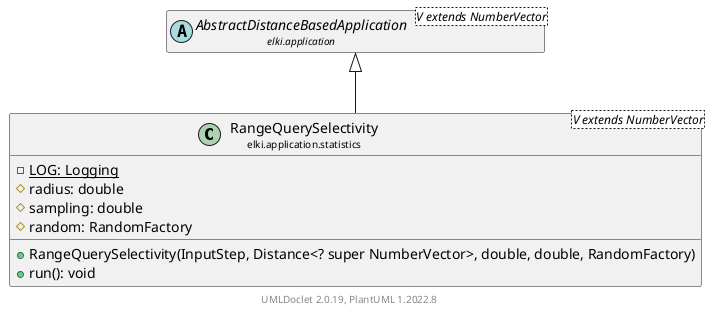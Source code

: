 @startuml
    remove .*\.(Instance|Par|Parameterizer|Factory)$
    set namespaceSeparator none
    hide empty fields
    hide empty methods

    class "<size:14>RangeQuerySelectivity\n<size:10>elki.application.statistics" as elki.application.statistics.RangeQuerySelectivity<V extends NumberVector> [[RangeQuerySelectivity.html]] {
        {static} -LOG: Logging
        #radius: double
        #sampling: double
        #random: RandomFactory
        +RangeQuerySelectivity(InputStep, Distance<? super NumberVector>, double, double, RandomFactory)
        +run(): void
    }

    abstract class "<size:14>AbstractDistanceBasedApplication\n<size:10>elki.application" as elki.application.AbstractDistanceBasedApplication<V extends NumberVector> [[../AbstractDistanceBasedApplication.html]]
    class "<size:14>RangeQuerySelectivity.Par\n<size:10>elki.application.statistics" as elki.application.statistics.RangeQuerySelectivity.Par<V extends NumberVector>

    elki.application.AbstractDistanceBasedApplication <|-- elki.application.statistics.RangeQuerySelectivity
    elki.application.statistics.RangeQuerySelectivity +-- elki.application.statistics.RangeQuerySelectivity.Par

    center footer UMLDoclet 2.0.19, PlantUML 1.2022.8
@enduml
